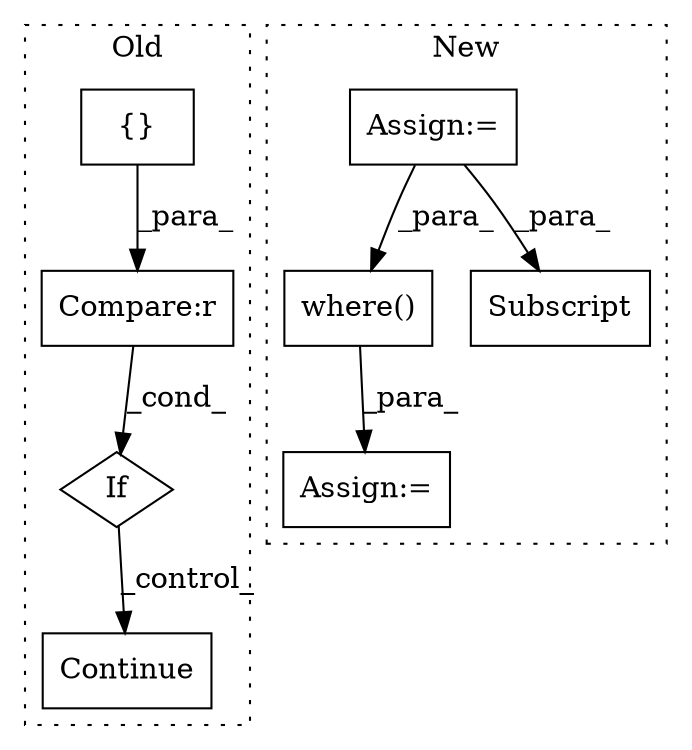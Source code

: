 digraph G {
subgraph cluster0 {
1 [label="Continue" a="43" s="26249" l="8" shape="box"];
3 [label="If" a="96" s="26213" l="3" shape="diamond"];
4 [label="{}" a="59" s="24575,24578" l="1,0" shape="box"];
5 [label="Compare:r" a="40" s="26216" l="7" shape="box"];
label = "Old";
style="dotted";
}
subgraph cluster1 {
2 [label="where()" a="75" s="26143,26200" l="12,1" shape="box"];
6 [label="Assign:=" a="68" s="26140" l="3" shape="box"];
7 [label="Assign:=" a="68" s="25721" l="3" shape="box"];
8 [label="Subscript" a="63" s="26261,0" l="81,0" shape="box"];
label = "New";
style="dotted";
}
2 -> 6 [label="_para_"];
3 -> 1 [label="_control_"];
4 -> 5 [label="_para_"];
5 -> 3 [label="_cond_"];
7 -> 8 [label="_para_"];
7 -> 2 [label="_para_"];
}